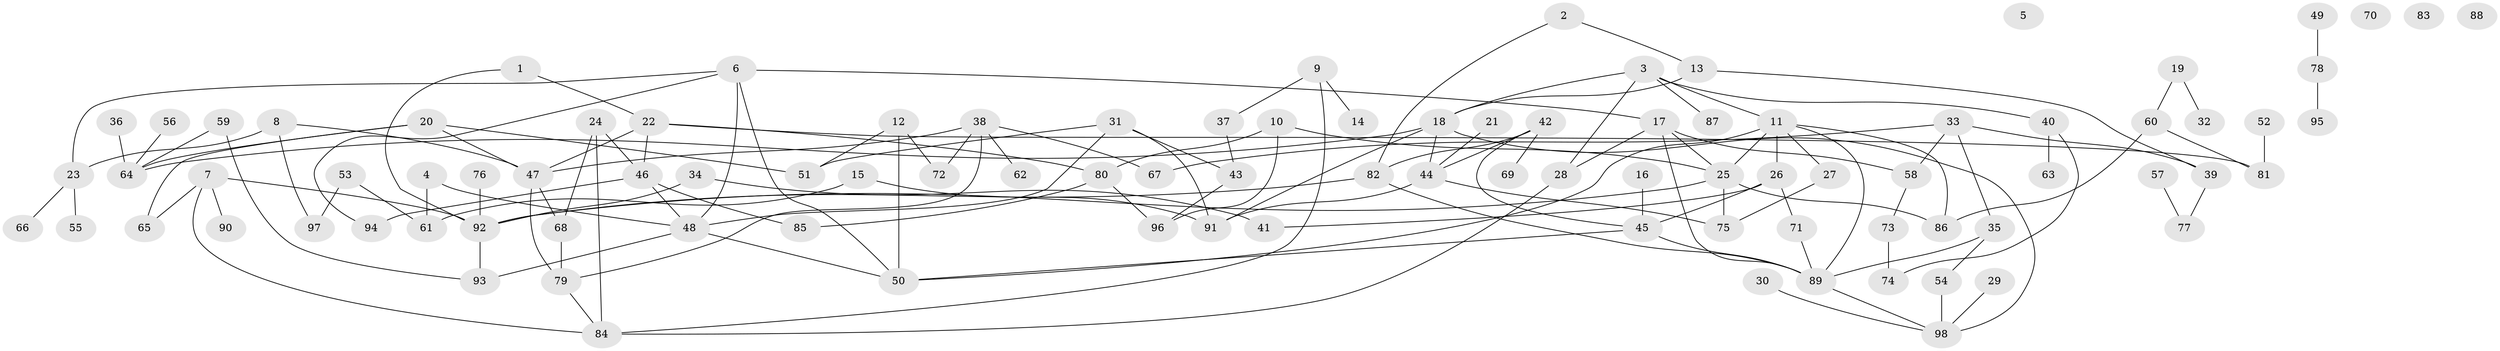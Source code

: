// Generated by graph-tools (version 1.1) at 2025/49/03/09/25 03:49:07]
// undirected, 98 vertices, 139 edges
graph export_dot {
graph [start="1"]
  node [color=gray90,style=filled];
  1;
  2;
  3;
  4;
  5;
  6;
  7;
  8;
  9;
  10;
  11;
  12;
  13;
  14;
  15;
  16;
  17;
  18;
  19;
  20;
  21;
  22;
  23;
  24;
  25;
  26;
  27;
  28;
  29;
  30;
  31;
  32;
  33;
  34;
  35;
  36;
  37;
  38;
  39;
  40;
  41;
  42;
  43;
  44;
  45;
  46;
  47;
  48;
  49;
  50;
  51;
  52;
  53;
  54;
  55;
  56;
  57;
  58;
  59;
  60;
  61;
  62;
  63;
  64;
  65;
  66;
  67;
  68;
  69;
  70;
  71;
  72;
  73;
  74;
  75;
  76;
  77;
  78;
  79;
  80;
  81;
  82;
  83;
  84;
  85;
  86;
  87;
  88;
  89;
  90;
  91;
  92;
  93;
  94;
  95;
  96;
  97;
  98;
  1 -- 22;
  1 -- 92;
  2 -- 13;
  2 -- 82;
  3 -- 11;
  3 -- 18;
  3 -- 28;
  3 -- 40;
  3 -- 87;
  4 -- 48;
  4 -- 61;
  6 -- 17;
  6 -- 23;
  6 -- 48;
  6 -- 50;
  6 -- 94;
  7 -- 65;
  7 -- 84;
  7 -- 90;
  7 -- 92;
  8 -- 23;
  8 -- 47;
  8 -- 97;
  9 -- 14;
  9 -- 37;
  9 -- 84;
  10 -- 25;
  10 -- 80;
  10 -- 96;
  11 -- 25;
  11 -- 26;
  11 -- 27;
  11 -- 50;
  11 -- 86;
  11 -- 89;
  12 -- 50;
  12 -- 51;
  12 -- 72;
  13 -- 18;
  13 -- 39;
  15 -- 61;
  15 -- 91;
  16 -- 45;
  17 -- 25;
  17 -- 28;
  17 -- 58;
  17 -- 89;
  18 -- 44;
  18 -- 64;
  18 -- 91;
  18 -- 98;
  19 -- 32;
  19 -- 60;
  20 -- 47;
  20 -- 51;
  20 -- 64;
  20 -- 65;
  21 -- 44;
  22 -- 46;
  22 -- 47;
  22 -- 80;
  22 -- 81;
  23 -- 55;
  23 -- 66;
  24 -- 46;
  24 -- 68;
  24 -- 84;
  25 -- 75;
  25 -- 86;
  25 -- 92;
  26 -- 41;
  26 -- 45;
  26 -- 71;
  27 -- 75;
  28 -- 84;
  29 -- 98;
  30 -- 98;
  31 -- 43;
  31 -- 48;
  31 -- 51;
  31 -- 91;
  33 -- 35;
  33 -- 39;
  33 -- 58;
  33 -- 67;
  34 -- 41;
  34 -- 92;
  35 -- 54;
  35 -- 89;
  36 -- 64;
  37 -- 43;
  38 -- 47;
  38 -- 62;
  38 -- 67;
  38 -- 72;
  38 -- 79;
  39 -- 77;
  40 -- 63;
  40 -- 74;
  42 -- 44;
  42 -- 45;
  42 -- 69;
  42 -- 82;
  43 -- 96;
  44 -- 75;
  44 -- 91;
  45 -- 50;
  45 -- 89;
  46 -- 48;
  46 -- 85;
  46 -- 94;
  47 -- 68;
  47 -- 79;
  48 -- 50;
  48 -- 93;
  49 -- 78;
  52 -- 81;
  53 -- 61;
  53 -- 97;
  54 -- 98;
  56 -- 64;
  57 -- 77;
  58 -- 73;
  59 -- 64;
  59 -- 93;
  60 -- 81;
  60 -- 86;
  68 -- 79;
  71 -- 89;
  73 -- 74;
  76 -- 92;
  78 -- 95;
  79 -- 84;
  80 -- 85;
  80 -- 96;
  82 -- 89;
  82 -- 92;
  89 -- 98;
  92 -- 93;
}
